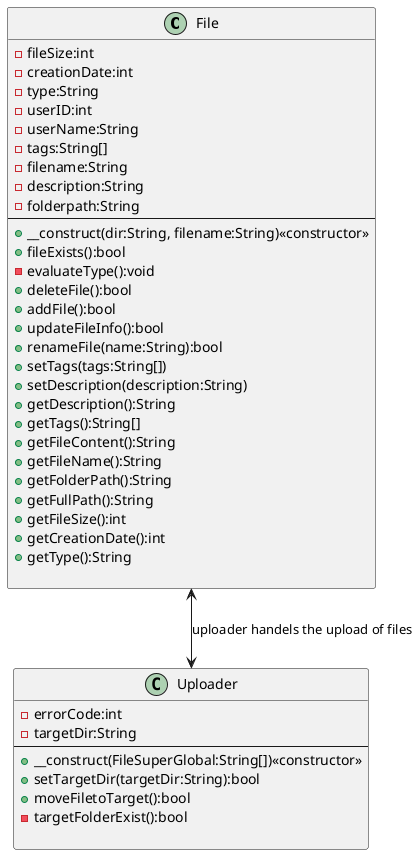 @startuml
    File <--> Uploader: uploader handels the upload of files
    class File{
        -fileSize:int
        -creationDate:int
        -type:String
        -userID:int
        -userName:String
        -tags:String[]
        -filename:String
        -description:String
        -folderpath:String
        --
        +__construct(dir:String, filename:String)<<constructor>>
        +fileExists():bool
        -evaluateType():void
        +deleteFile():bool
        +addFile():bool
        +updateFileInfo():bool
        +renameFile(name:String):bool
        +setTags(tags:String[])
        +setDescription(description:String)
        +getDescription():String
        +getTags():String[]
        +getFileContent():String
        +getFileName():String
        +getFolderPath():String
        +getFullPath():String
        +getFileSize():int
        +getCreationDate():int
        +getType():String
        
    }

    class Uploader{
        -errorCode:int
        -targetDir:String
        --
        +__construct(FileSuperGlobal:String[])<<constructor>>
        +setTargetDir(targetDir:String):bool
        +moveFiletoTarget():bool
        -targetFolderExist():bool

    }
@enduml